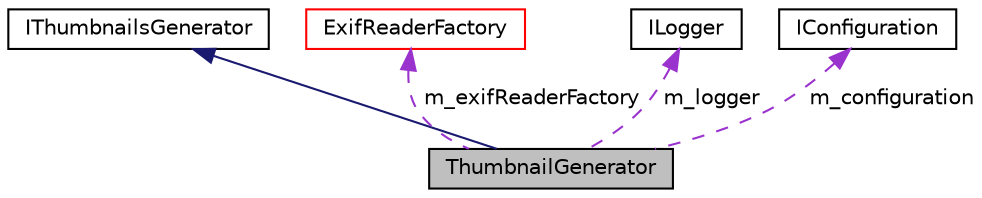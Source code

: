 digraph "ThumbnailGenerator"
{
 // LATEX_PDF_SIZE
  edge [fontname="Helvetica",fontsize="10",labelfontname="Helvetica",labelfontsize="10"];
  node [fontname="Helvetica",fontsize="10",shape=record];
  Node1 [label="ThumbnailGenerator",height=0.2,width=0.4,color="black", fillcolor="grey75", style="filled", fontcolor="black",tooltip=" "];
  Node2 -> Node1 [dir="back",color="midnightblue",fontsize="10",style="solid",fontname="Helvetica"];
  Node2 [label="IThumbnailsGenerator",height=0.2,width=0.4,color="black", fillcolor="white", style="filled",URL="$class_i_thumbnails_generator.html",tooltip=" "];
  Node3 -> Node1 [dir="back",color="darkorchid3",fontsize="10",style="dashed",label=" m_exifReaderFactory" ,fontname="Helvetica"];
  Node3 [label="ExifReaderFactory",height=0.2,width=0.4,color="red", fillcolor="white", style="filled",URL="$class_exif_reader_factory.html",tooltip=" "];
  Node5 -> Node1 [dir="back",color="darkorchid3",fontsize="10",style="dashed",label=" m_logger" ,fontname="Helvetica"];
  Node5 [label="ILogger",height=0.2,width=0.4,color="black", fillcolor="white", style="filled",URL="$struct_i_logger.html",tooltip=" "];
  Node6 -> Node1 [dir="back",color="darkorchid3",fontsize="10",style="dashed",label=" m_configuration" ,fontname="Helvetica"];
  Node6 [label="IConfiguration",height=0.2,width=0.4,color="black", fillcolor="white", style="filled",URL="$struct_i_configuration.html",tooltip=" "];
}
